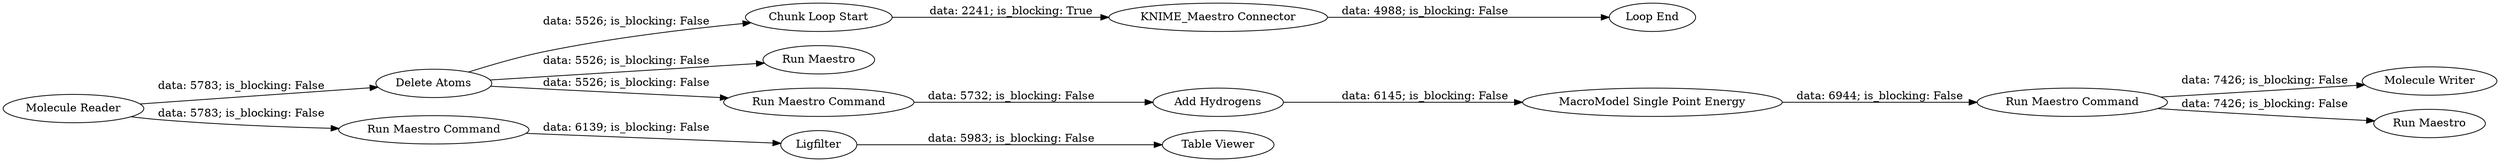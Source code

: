 digraph {
	"981091204470062108_89" [label="Loop End"]
	"981091204470062108_88" [label="Chunk Loop Start"]
	"981091204470062108_12" [label="Run Maestro Command"]
	"981091204470062108_10147" [label="Run Maestro"]
	"981091204470062108_2" [label="Delete Atoms"]
	"981091204470062108_15301" [label="Run Maestro Command"]
	"981091204470062108_5" [label="Add Hydrogens"]
	"981091204470062108_6" [label="MacroModel Single Point Energy"]
	"981091204470062108_87" [label="Molecule Reader"]
	"981091204470062108_11" [label="Run Maestro Command"]
	"981091204470062108_15298" [label="Table Viewer"]
	"981091204470062108_10146" [label="KNIME_Maestro Connector"]
	"981091204470062108_86" [label="Molecule Writer"]
	"981091204470062108_9" [label="Run Maestro"]
	"981091204470062108_101" [label=Ligfilter]
	"981091204470062108_6" -> "981091204470062108_12" [label="data: 6944; is_blocking: False"]
	"981091204470062108_2" -> "981091204470062108_11" [label="data: 5526; is_blocking: False"]
	"981091204470062108_2" -> "981091204470062108_10147" [label="data: 5526; is_blocking: False"]
	"981091204470062108_5" -> "981091204470062108_6" [label="data: 6145; is_blocking: False"]
	"981091204470062108_11" -> "981091204470062108_5" [label="data: 5732; is_blocking: False"]
	"981091204470062108_12" -> "981091204470062108_9" [label="data: 7426; is_blocking: False"]
	"981091204470062108_12" -> "981091204470062108_86" [label="data: 7426; is_blocking: False"]
	"981091204470062108_87" -> "981091204470062108_15301" [label="data: 5783; is_blocking: False"]
	"981091204470062108_87" -> "981091204470062108_2" [label="data: 5783; is_blocking: False"]
	"981091204470062108_88" -> "981091204470062108_10146" [label="data: 2241; is_blocking: True"]
	"981091204470062108_2" -> "981091204470062108_88" [label="data: 5526; is_blocking: False"]
	"981091204470062108_101" -> "981091204470062108_15298" [label="data: 5983; is_blocking: False"]
	"981091204470062108_10146" -> "981091204470062108_89" [label="data: 4988; is_blocking: False"]
	"981091204470062108_15301" -> "981091204470062108_101" [label="data: 6139; is_blocking: False"]
	rankdir=LR
}
